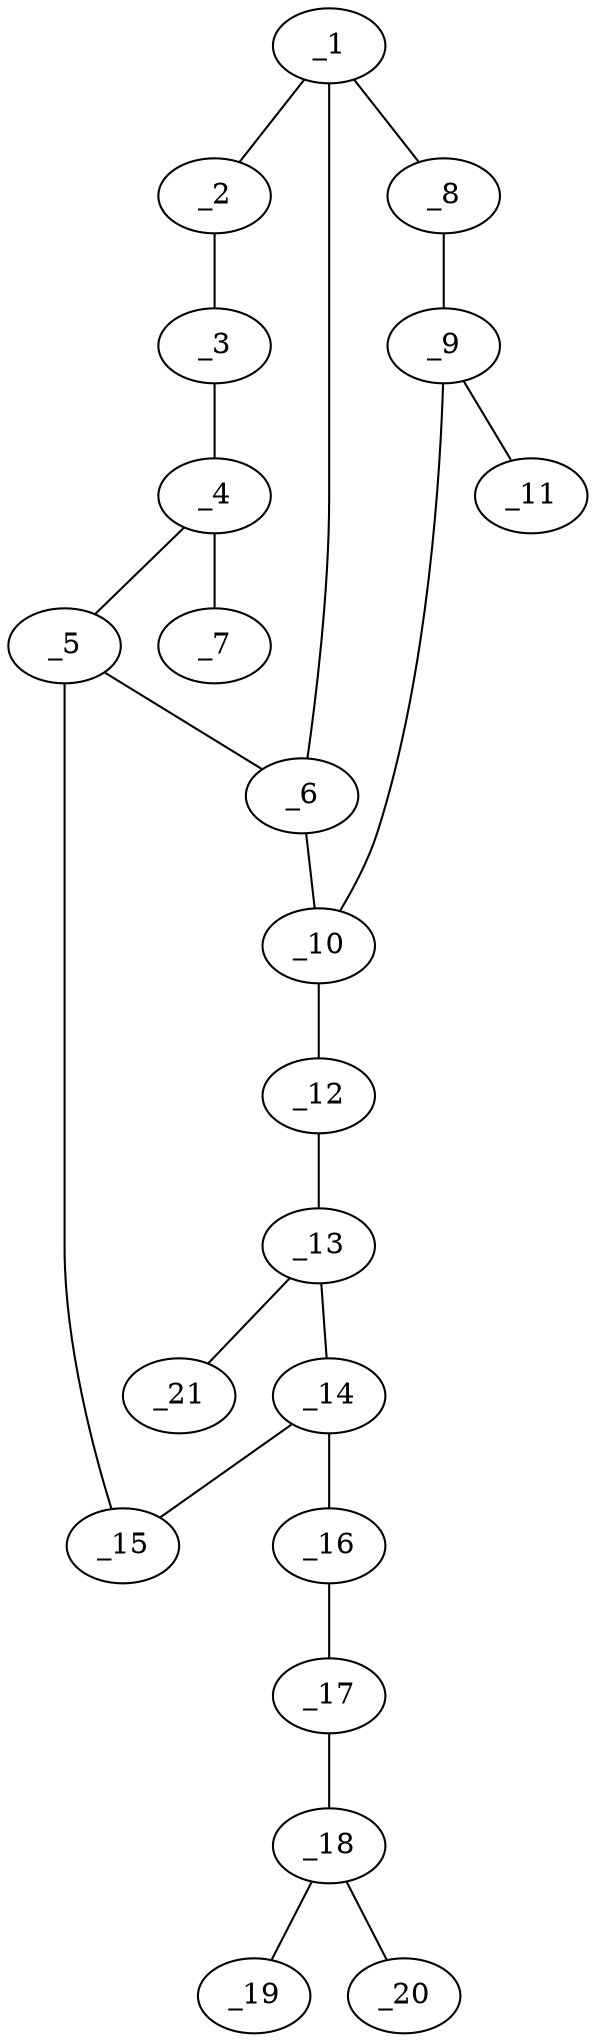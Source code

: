 graph molid636661 {
	_1	 [charge=0,
		chem=1,
		symbol="C  ",
		x="4.5083",
		y="-2.6637"];
	_2	 [charge=0,
		chem=1,
		symbol="C  ",
		x="5.3345",
		y="-3.227"];
	_1 -- _2	 [valence=1];
	_6	 [charge=0,
		chem=1,
		symbol="C  ",
		x="4.583",
		y="-1.6665"];
	_1 -- _6	 [valence=2];
	_8	 [charge=0,
		chem=4,
		symbol="N  ",
		x="3.4648",
		y="-2.836"];
	_1 -- _8	 [valence=1];
	_3	 [charge=0,
		chem=1,
		symbol="C  ",
		x="6.2355",
		y="-2.7932"];
	_2 -- _3	 [valence=2];
	_4	 [charge=0,
		chem=1,
		symbol="C  ",
		x="6.3102",
		y="-1.7959"];
	_3 -- _4	 [valence=1];
	_5	 [charge=0,
		chem=1,
		symbol="C  ",
		x="5.4839",
		y="-1.2326"];
	_4 -- _5	 [valence=2];
	_7	 [charge=0,
		chem=7,
		symbol="Cl ",
		x="7.2112",
		y="-1.3621"];
	_4 -- _7	 [valence=1];
	_5 -- _6	 [valence=1];
	_15	 [charge=0,
		chem=1,
		symbol="C  ",
		x="5.7065",
		y="-0.2577"];
	_5 -- _15	 [valence=1];
	_10	 [charge=0,
		chem=4,
		symbol="N  ",
		x="3.682",
		y="-1.2326"];
	_6 -- _10	 [valence=1];
	_9	 [charge=0,
		chem=1,
		symbol="C  ",
		x="2.991",
		y="-1.9554"];
	_8 -- _9	 [valence=1];
	_9 -- _10	 [valence=1];
	_11	 [charge=0,
		chem=5,
		symbol="S  ",
		x=2,
		y="-1.8212"];
	_9 -- _11	 [valence=2];
	_12	 [charge=0,
		chem=1,
		symbol="C  ",
		x="3.4595",
		y="-0.2577"];
	_10 -- _12	 [valence=1];
	_13	 [charge=0,
		chem=1,
		symbol="C  ",
		x="4.083",
		y="0.5241"];
	_12 -- _13	 [valence=1];
	_14	 [charge=0,
		chem=4,
		symbol="N  ",
		x="5.083",
		y="0.5241"];
	_13 -- _14	 [valence=1];
	_21	 [charge=0,
		chem=1,
		symbol="C  ",
		x="3.6491",
		y="1.4251"];
	_13 -- _21	 [valence=1];
	_14 -- _15	 [valence=1];
	_16	 [charge=0,
		chem=1,
		symbol="C  ",
		x="5.5169",
		y="1.4251"];
	_14 -- _16	 [valence=1];
	_17	 [charge=0,
		chem=1,
		symbol="C  ",
		x="6.5141",
		y="1.4998"];
	_16 -- _17	 [valence=1];
	_18	 [charge=0,
		chem=1,
		symbol="C  ",
		x="6.9479",
		y="2.4008"];
	_17 -- _18	 [valence=2];
	_19	 [charge=0,
		chem=1,
		symbol="C  ",
		x="7.9451",
		y="2.4755"];
	_18 -- _19	 [valence=1];
	_20	 [charge=0,
		chem=1,
		symbol="C  ",
		x="6.3846",
		y="3.227"];
	_18 -- _20	 [valence=1];
}
